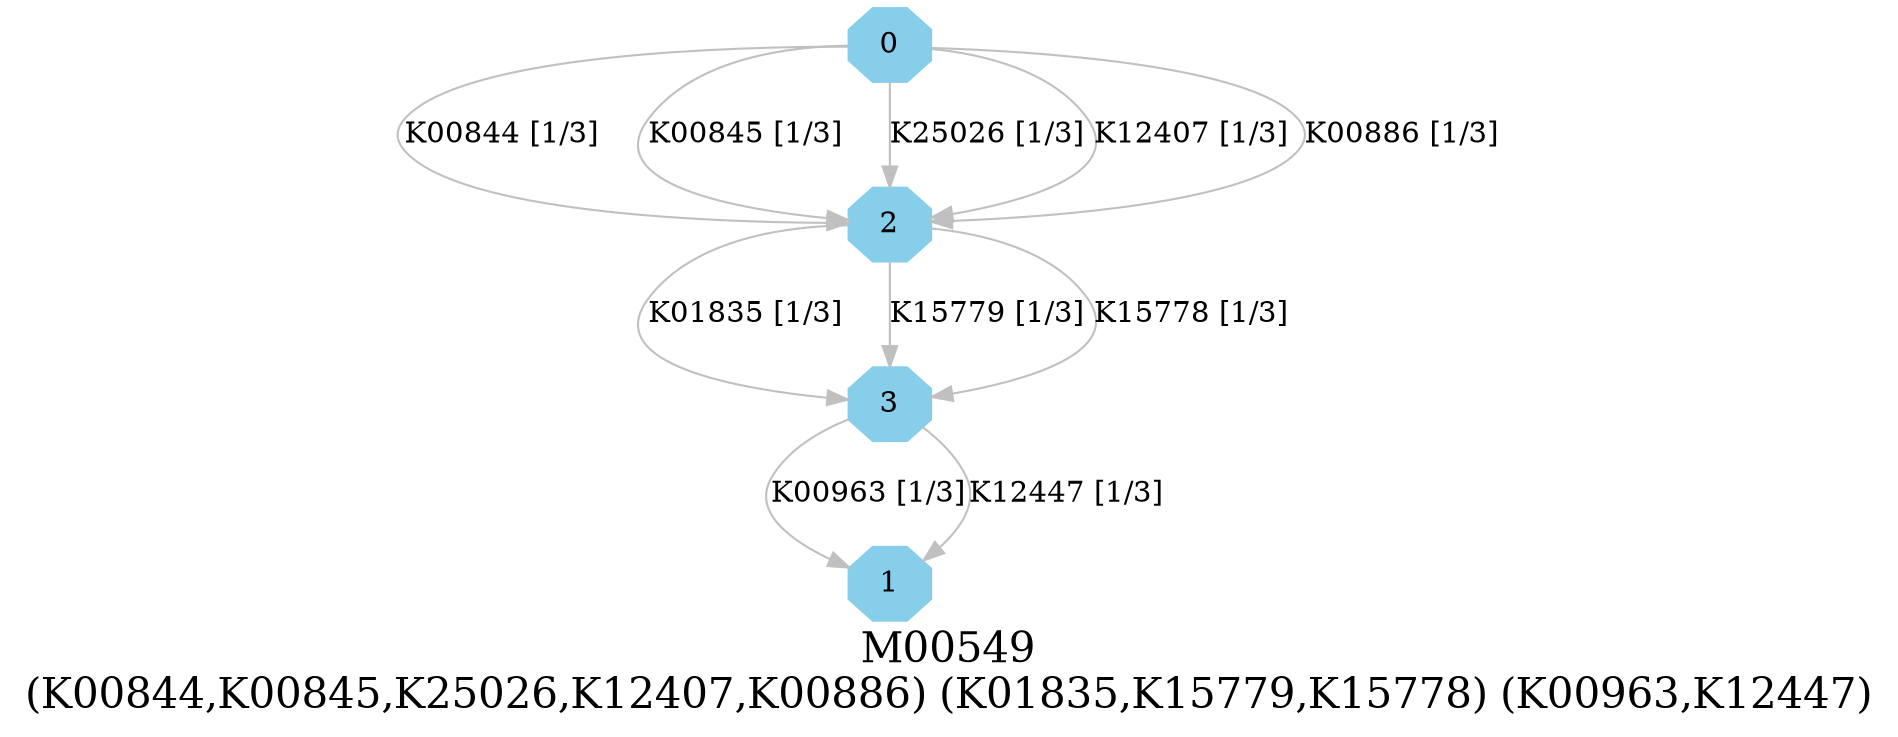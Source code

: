 digraph G {
graph [label="M00549
(K00844,K00845,K25026,K12407,K00886) (K01835,K15779,K15778) (K00963,K12447)",fontsize=20];
node [shape=box,style=filled];
edge [len=3,color=grey];
{node [width=.3,height=.3,shape=octagon,style=filled,color=skyblue] 0 1 2 3 }
0 -> 2 [label="K00844 [1/3]"];
0 -> 2 [label="K00845 [1/3]"];
0 -> 2 [label="K25026 [1/3]"];
0 -> 2 [label="K12407 [1/3]"];
0 -> 2 [label="K00886 [1/3]"];
2 -> 3 [label="K01835 [1/3]"];
2 -> 3 [label="K15779 [1/3]"];
2 -> 3 [label="K15778 [1/3]"];
3 -> 1 [label="K00963 [1/3]"];
3 -> 1 [label="K12447 [1/3]"];
}